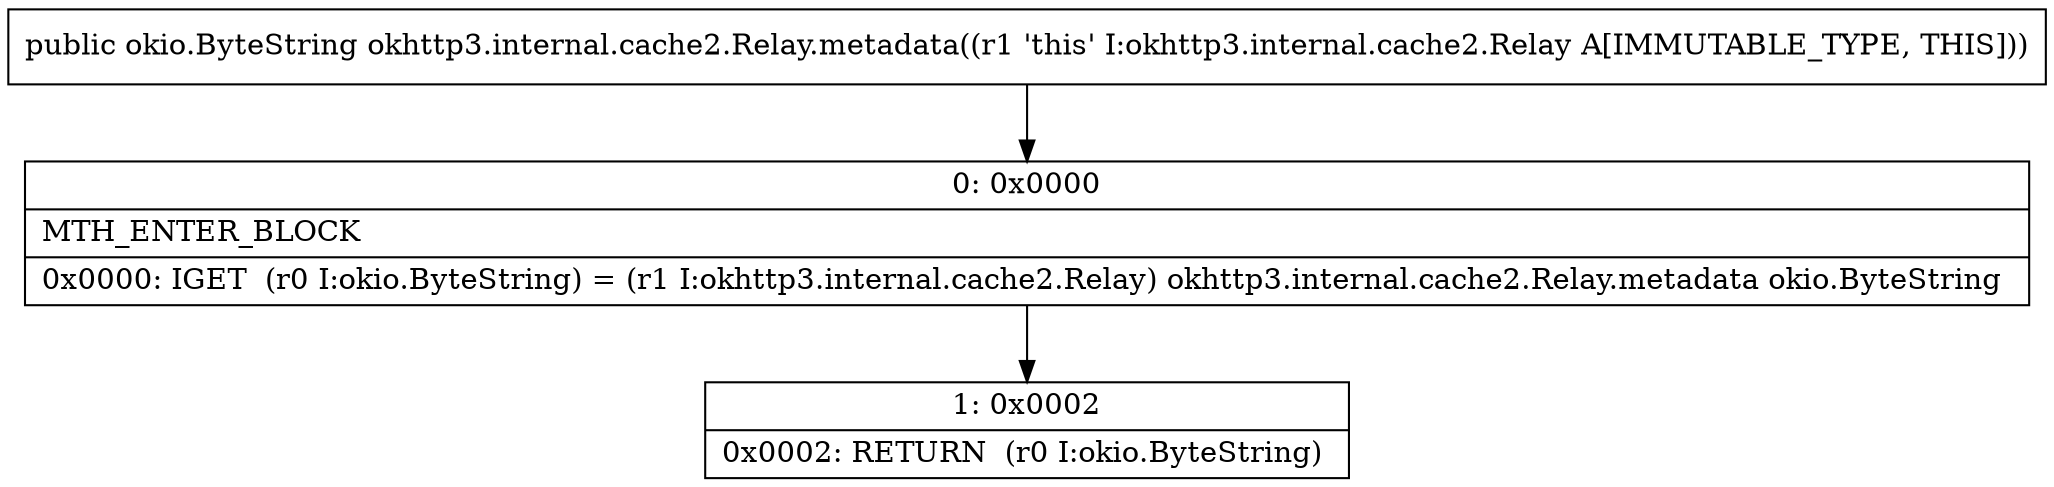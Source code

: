 digraph "CFG forokhttp3.internal.cache2.Relay.metadata()Lokio\/ByteString;" {
Node_0 [shape=record,label="{0\:\ 0x0000|MTH_ENTER_BLOCK\l|0x0000: IGET  (r0 I:okio.ByteString) = (r1 I:okhttp3.internal.cache2.Relay) okhttp3.internal.cache2.Relay.metadata okio.ByteString \l}"];
Node_1 [shape=record,label="{1\:\ 0x0002|0x0002: RETURN  (r0 I:okio.ByteString) \l}"];
MethodNode[shape=record,label="{public okio.ByteString okhttp3.internal.cache2.Relay.metadata((r1 'this' I:okhttp3.internal.cache2.Relay A[IMMUTABLE_TYPE, THIS])) }"];
MethodNode -> Node_0;
Node_0 -> Node_1;
}

